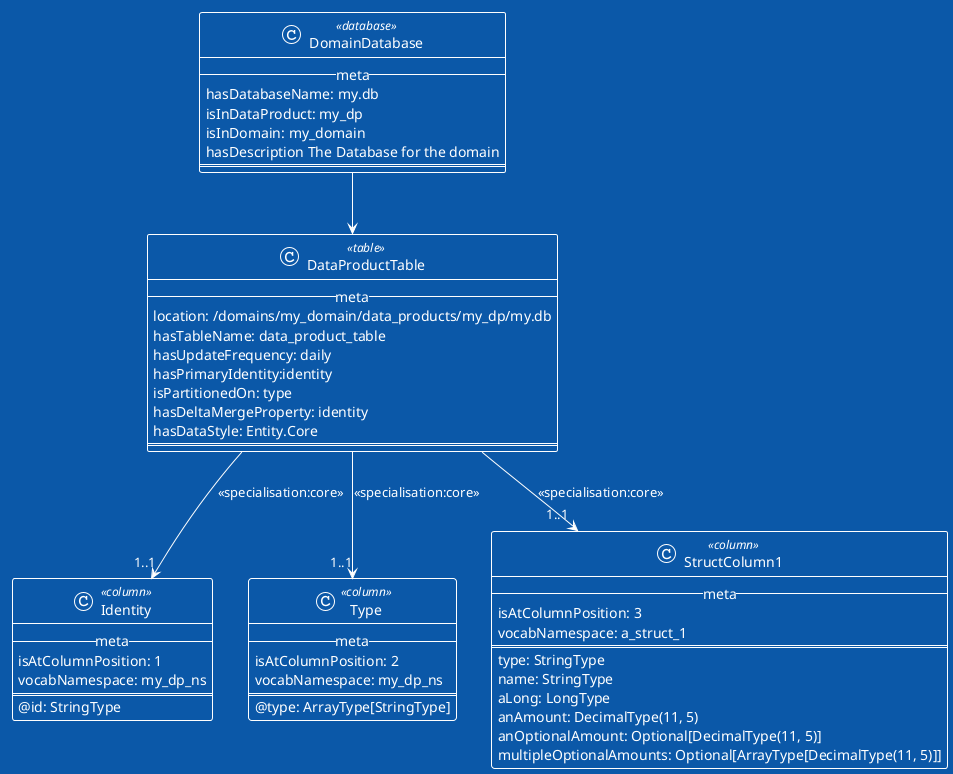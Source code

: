 @startuml uml-data-product-model

!theme amiga

class DomainDatabase <<database>> {
    --meta--
    hasDatabaseName: my.db
    isInDataProduct: my_dp
    isInDomain: my_domain
    hasDescription The Database for the domain
    ===
}

class DataProductTable <<table>> {
    --meta--
    location: /domains/my_domain/data_products/my_dp/my.db
    hasTableName: data_product_table
    hasUpdateFrequency: daily
    hasPrimaryIdentity:identity
    isPartitionedOn: type
    hasDeltaMergeProperty: identity
    hasDataStyle: Entity.Core
    ===
}

class Identity <<column>> {
    --meta--
    isAtColumnPosition: 1
    vocabNamespace: my_dp_ns
    ===
    @id: StringType
}

class Type <<column>> {
    --meta--
    isAtColumnPosition: 2
    vocabNamespace: my_dp_ns
    ===
    @type: ArrayType[StringType]
}


class StructColumn1 <<column>> {
    --meta--
    isAtColumnPosition: 3
    vocabNamespace: a_struct_1
    ===
    type: StringType
    name: StringType
    aLong: LongType
    anAmount: DecimalType(11, 5)
    anOptionalAmount: Optional[DecimalType(11, 5)]
    multipleOptionalAmounts: Optional[ArrayType[DecimalType(11, 5)]]
}

DomainDatabase --> DataProductTable
DataProductTable --> "1..1" Identity: <<specialisation:core>>
DataProductTable --> "1..1" Type: <<specialisation:core>>
DataProductTable --> "1..1" StructColumn1: <<specialisation:core>>


@enduml